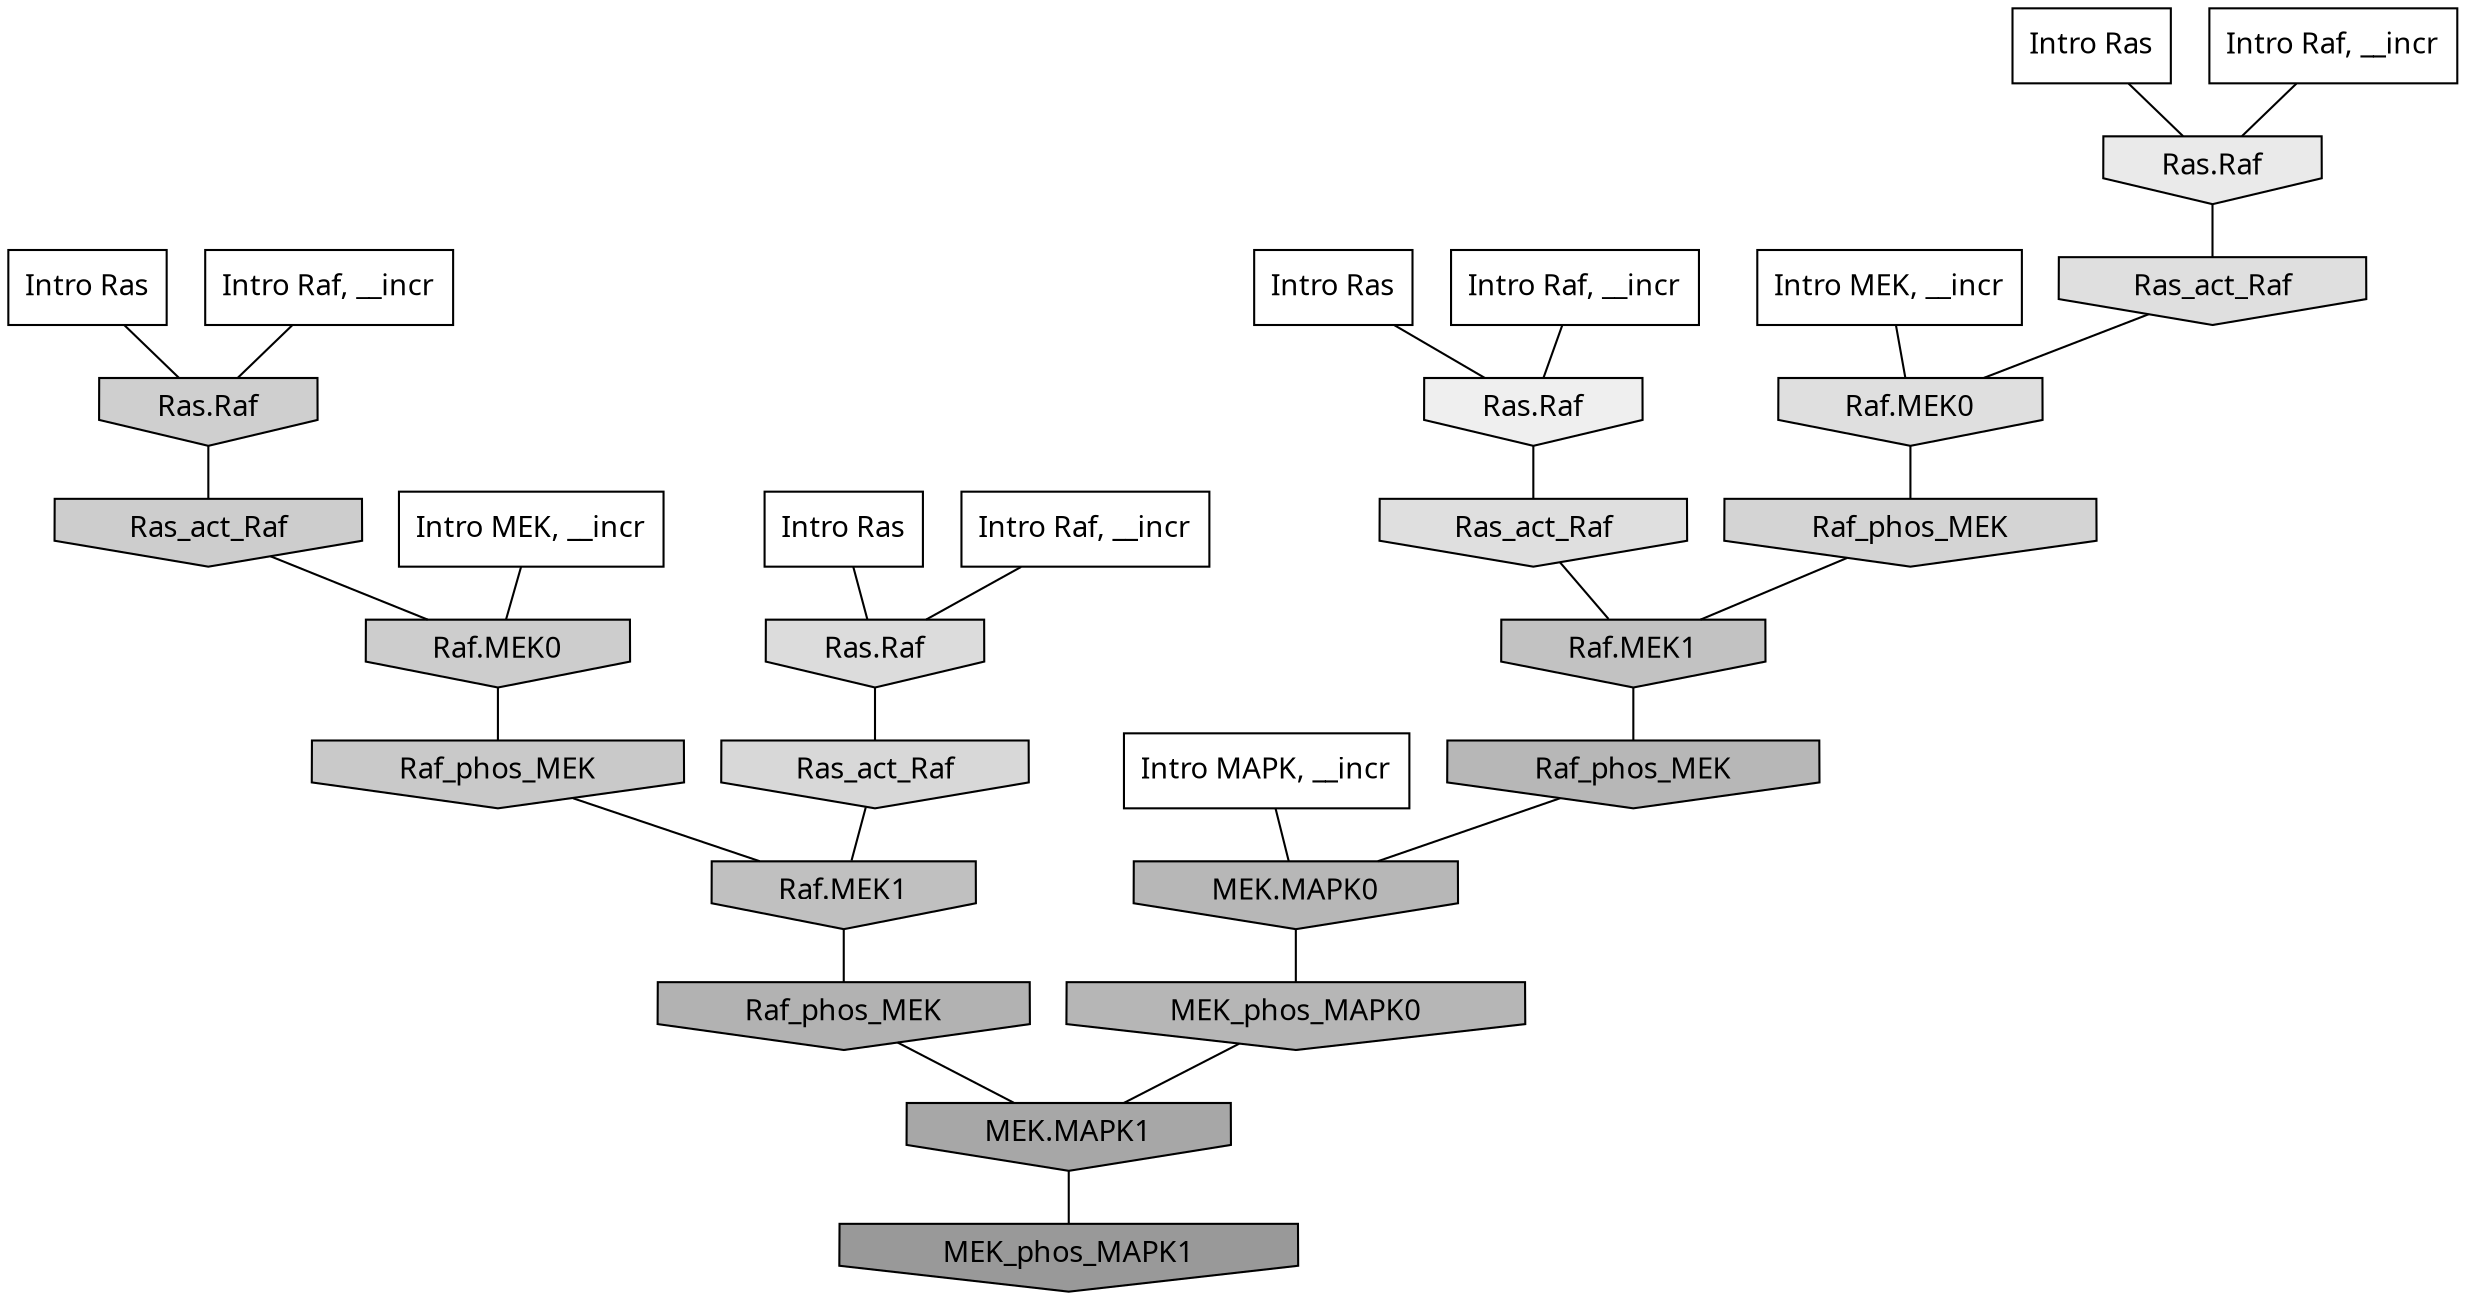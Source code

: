 digraph G{
  rankdir="TB";
  ranksep=0.30;
  node [fontname="CMU Serif"];
  edge [fontname="CMU Serif"];
  
  9 [label="Intro Ras", shape=rectangle, style=filled, fillcolor="0.000 0.000 1.000"]
  
  40 [label="Intro Ras", shape=rectangle, style=filled, fillcolor="0.000 0.000 1.000"]
  
  76 [label="Intro Ras", shape=rectangle, style=filled, fillcolor="0.000 0.000 1.000"]
  
  96 [label="Intro Ras", shape=rectangle, style=filled, fillcolor="0.000 0.000 1.000"]
  
  311 [label="Intro Raf, __incr", shape=rectangle, style=filled, fillcolor="0.000 0.000 1.000"]
  
  597 [label="Intro Raf, __incr", shape=rectangle, style=filled, fillcolor="0.000 0.000 1.000"]
  
  917 [label="Intro Raf, __incr", shape=rectangle, style=filled, fillcolor="0.000 0.000 1.000"]
  
  1064 [label="Intro Raf, __incr", shape=rectangle, style=filled, fillcolor="0.000 0.000 1.000"]
  
  1178 [label="Intro MEK, __incr", shape=rectangle, style=filled, fillcolor="0.000 0.000 1.000"]
  
  1975 [label="Intro MEK, __incr", shape=rectangle, style=filled, fillcolor="0.000 0.000 1.000"]
  
  2497 [label="Intro MAPK, __incr", shape=rectangle, style=filled, fillcolor="0.000 0.000 1.000"]
  
  3992 [label="Ras.Raf", shape=invhouse, style=filled, fillcolor="0.000 0.000 0.937"]
  
  4337 [label="Ras.Raf", shape=invhouse, style=filled, fillcolor="0.000 0.000 0.915"]
  
  5101 [label="Ras_act_Raf", shape=invhouse, style=filled, fillcolor="0.000 0.000 0.875"]
  
  5135 [label="Ras_act_Raf", shape=invhouse, style=filled, fillcolor="0.000 0.000 0.873"]
  
  5137 [label="Raf.MEK0", shape=invhouse, style=filled, fillcolor="0.000 0.000 0.873"]
  
  5407 [label="Ras.Raf", shape=invhouse, style=filled, fillcolor="0.000 0.000 0.862"]
  
  5710 [label="Ras_act_Raf", shape=invhouse, style=filled, fillcolor="0.000 0.000 0.845"]
  
  6031 [label="Raf_phos_MEK", shape=invhouse, style=filled, fillcolor="0.000 0.000 0.831"]
  
  6549 [label="Ras.Raf", shape=invhouse, style=filled, fillcolor="0.000 0.000 0.811"]
  
  6770 [label="Ras_act_Raf", shape=invhouse, style=filled, fillcolor="0.000 0.000 0.804"]
  
  6773 [label="Raf.MEK0", shape=invhouse, style=filled, fillcolor="0.000 0.000 0.804"]
  
  7359 [label="Raf_phos_MEK", shape=invhouse, style=filled, fillcolor="0.000 0.000 0.787"]
  
  8364 [label="Raf.MEK1", shape=invhouse, style=filled, fillcolor="0.000 0.000 0.761"]
  
  8749 [label="Raf.MEK1", shape=invhouse, style=filled, fillcolor="0.000 0.000 0.751"]
  
  10452 [label="Raf_phos_MEK", shape=invhouse, style=filled, fillcolor="0.000 0.000 0.717"]
  
  10454 [label="MEK.MAPK0", shape=invhouse, style=filled, fillcolor="0.000 0.000 0.717"]
  
  10704 [label="MEK_phos_MAPK0", shape=invhouse, style=filled, fillcolor="0.000 0.000 0.712"]
  
  11695 [label="Raf_phos_MEK", shape=invhouse, style=filled, fillcolor="0.000 0.000 0.696"]
  
  14884 [label="MEK.MAPK1", shape=invhouse, style=filled, fillcolor="0.000 0.000 0.655"]
  
  17589 [label="MEK_phos_MAPK1", shape=invhouse, style=filled, fillcolor="0.000 0.000 0.600"]
  
  
  14884 -> 17589 [dir=none, color="0.000 0.000 0.000"] 
  11695 -> 14884 [dir=none, color="0.000 0.000 0.000"] 
  10704 -> 14884 [dir=none, color="0.000 0.000 0.000"] 
  10454 -> 10704 [dir=none, color="0.000 0.000 0.000"] 
  10452 -> 10454 [dir=none, color="0.000 0.000 0.000"] 
  8749 -> 11695 [dir=none, color="0.000 0.000 0.000"] 
  8364 -> 10452 [dir=none, color="0.000 0.000 0.000"] 
  7359 -> 8749 [dir=none, color="0.000 0.000 0.000"] 
  6773 -> 7359 [dir=none, color="0.000 0.000 0.000"] 
  6770 -> 6773 [dir=none, color="0.000 0.000 0.000"] 
  6549 -> 6770 [dir=none, color="0.000 0.000 0.000"] 
  6031 -> 8364 [dir=none, color="0.000 0.000 0.000"] 
  5710 -> 8749 [dir=none, color="0.000 0.000 0.000"] 
  5407 -> 5710 [dir=none, color="0.000 0.000 0.000"] 
  5137 -> 6031 [dir=none, color="0.000 0.000 0.000"] 
  5135 -> 5137 [dir=none, color="0.000 0.000 0.000"] 
  5101 -> 8364 [dir=none, color="0.000 0.000 0.000"] 
  4337 -> 5135 [dir=none, color="0.000 0.000 0.000"] 
  3992 -> 5101 [dir=none, color="0.000 0.000 0.000"] 
  2497 -> 10454 [dir=none, color="0.000 0.000 0.000"] 
  1975 -> 5137 [dir=none, color="0.000 0.000 0.000"] 
  1178 -> 6773 [dir=none, color="0.000 0.000 0.000"] 
  1064 -> 5407 [dir=none, color="0.000 0.000 0.000"] 
  917 -> 4337 [dir=none, color="0.000 0.000 0.000"] 
  597 -> 6549 [dir=none, color="0.000 0.000 0.000"] 
  311 -> 3992 [dir=none, color="0.000 0.000 0.000"] 
  96 -> 5407 [dir=none, color="0.000 0.000 0.000"] 
  76 -> 4337 [dir=none, color="0.000 0.000 0.000"] 
  40 -> 3992 [dir=none, color="0.000 0.000 0.000"] 
  9 -> 6549 [dir=none, color="0.000 0.000 0.000"] 
  
  }
